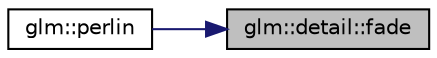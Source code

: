 digraph "glm::detail::fade"
{
 // LATEX_PDF_SIZE
  edge [fontname="Helvetica",fontsize="10",labelfontname="Helvetica",labelfontsize="10"];
  node [fontname="Helvetica",fontsize="10",shape=record];
  rankdir="RL";
  Node1 [label="glm::detail::fade",height=0.2,width=0.4,color="black", fillcolor="grey75", style="filled", fontcolor="black",tooltip=" "];
  Node1 -> Node2 [dir="back",color="midnightblue",fontsize="10",style="solid",fontname="Helvetica"];
  Node2 [label="glm::perlin",height=0.2,width=0.4,color="black", fillcolor="white", style="filled",URL="$namespaceglm.html#a911cdd6eb03df468ebd2b6f17ea43a3f",tooltip=" "];
}
